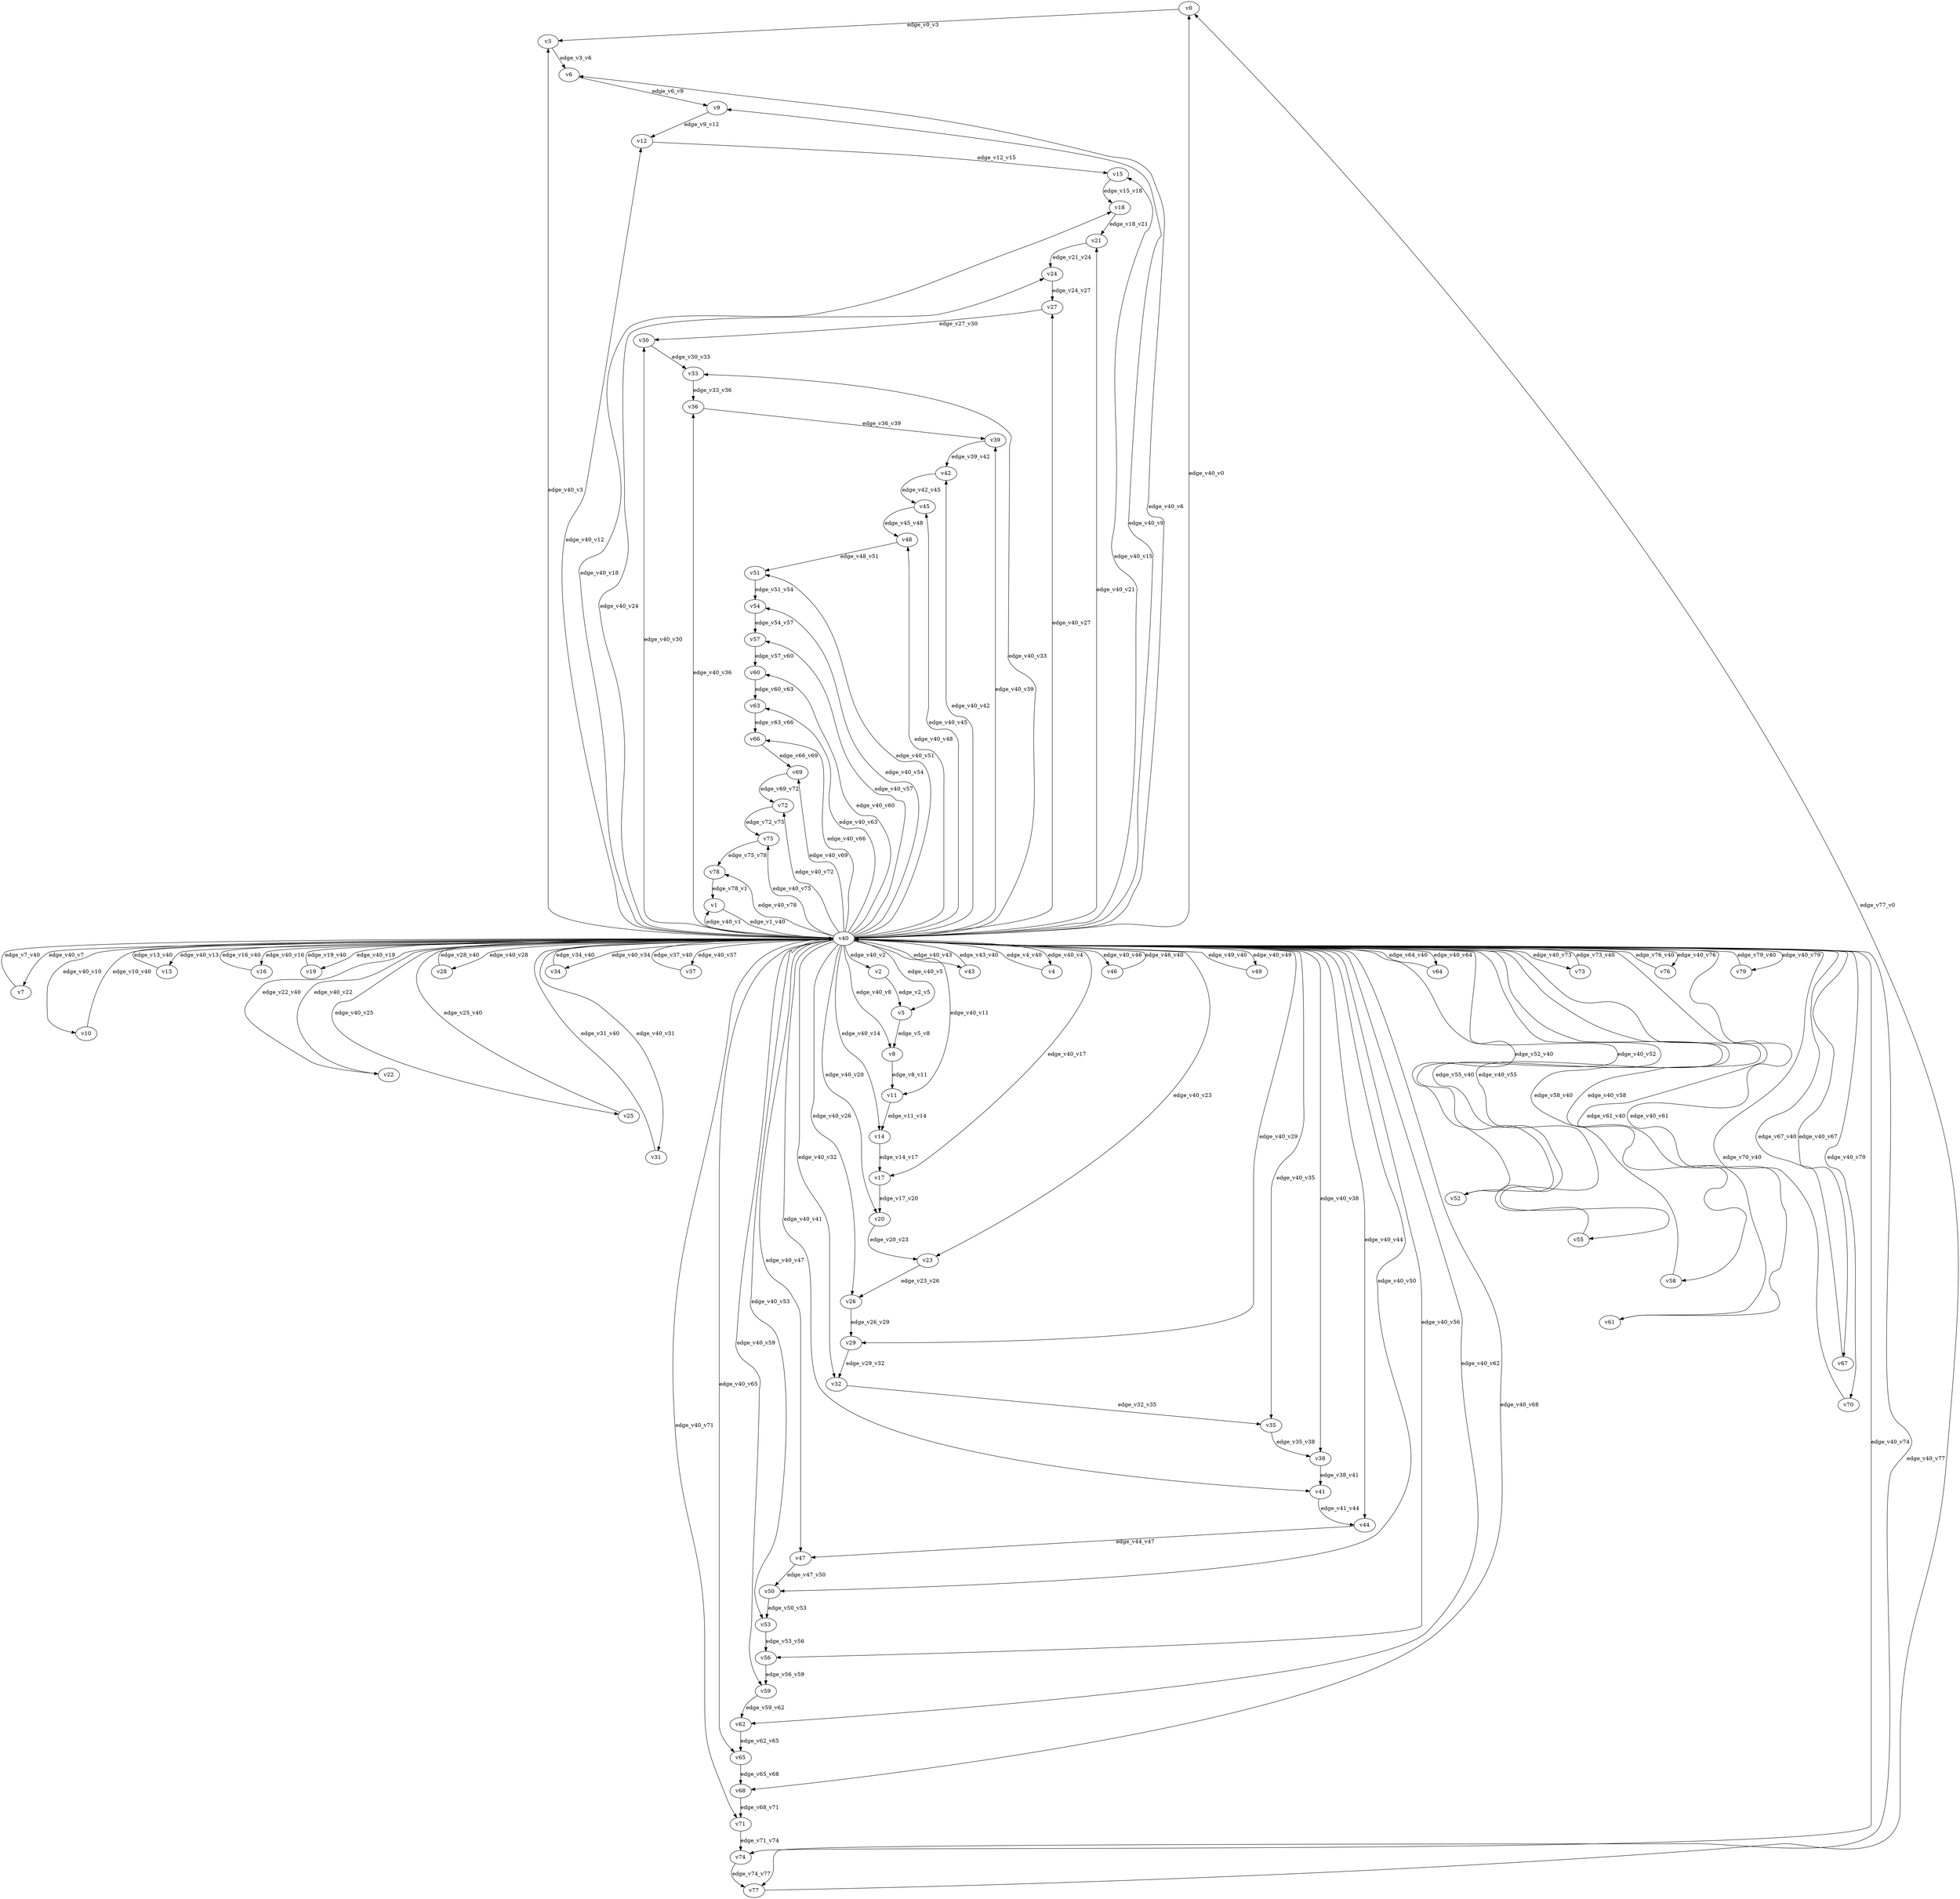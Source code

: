 digraph test107 {
    // Discounted game test case
    // Vertex properties: name [player=X]
    // Edge properties: [weight=Y, discount=Z]

    v0 [name="v0", player=0];
    v1 [name="v1", player=1];
    v2 [name="v2", player=0];
    v3 [name="v3", player=1];
    v4 [name="v4", player=0];
    v5 [name="v5", player=1];
    v6 [name="v6", player=0];
    v7 [name="v7", player=1];
    v8 [name="v8", player=0];
    v9 [name="v9", player=1];
    v10 [name="v10", player=0];
    v11 [name="v11", player=1];
    v12 [name="v12", player=0];
    v13 [name="v13", player=1];
    v14 [name="v14", player=0];
    v15 [name="v15", player=1];
    v16 [name="v16", player=0];
    v17 [name="v17", player=1];
    v18 [name="v18", player=0];
    v19 [name="v19", player=1];
    v20 [name="v20", player=0];
    v21 [name="v21", player=1];
    v22 [name="v22", player=0];
    v23 [name="v23", player=1];
    v24 [name="v24", player=0];
    v25 [name="v25", player=1];
    v26 [name="v26", player=0];
    v27 [name="v27", player=1];
    v28 [name="v28", player=0];
    v29 [name="v29", player=1];
    v30 [name="v30", player=0];
    v31 [name="v31", player=1];
    v32 [name="v32", player=0];
    v33 [name="v33", player=1];
    v34 [name="v34", player=0];
    v35 [name="v35", player=1];
    v36 [name="v36", player=0];
    v37 [name="v37", player=1];
    v38 [name="v38", player=0];
    v39 [name="v39", player=1];
    v40 [name="v40", player=0];
    v41 [name="v41", player=1];
    v42 [name="v42", player=0];
    v43 [name="v43", player=1];
    v44 [name="v44", player=0];
    v45 [name="v45", player=1];
    v46 [name="v46", player=0];
    v47 [name="v47", player=1];
    v48 [name="v48", player=0];
    v49 [name="v49", player=1];
    v50 [name="v50", player=0];
    v51 [name="v51", player=1];
    v52 [name="v52", player=0];
    v53 [name="v53", player=1];
    v54 [name="v54", player=0];
    v55 [name="v55", player=1];
    v56 [name="v56", player=0];
    v57 [name="v57", player=1];
    v58 [name="v58", player=0];
    v59 [name="v59", player=1];
    v60 [name="v60", player=0];
    v61 [name="v61", player=1];
    v62 [name="v62", player=0];
    v63 [name="v63", player=1];
    v64 [name="v64", player=0];
    v65 [name="v65", player=1];
    v66 [name="v66", player=0];
    v67 [name="v67", player=1];
    v68 [name="v68", player=0];
    v69 [name="v69", player=1];
    v70 [name="v70", player=0];
    v71 [name="v71", player=1];
    v72 [name="v72", player=0];
    v73 [name="v73", player=1];
    v74 [name="v74", player=0];
    v75 [name="v75", player=1];
    v76 [name="v76", player=0];
    v77 [name="v77", player=1];
    v78 [name="v78", player=0];
    v79 [name="v79", player=1];

    v40 -> v0 [label="edge_v40_v0", weight=3.19, discount=0.163];
    v40 -> v1 [label="edge_v40_v1", weight=-0.13, discount=0.163];
    v1 -> v40 [label="edge_v1_v40", weight=-1.75, discount=0.163];
    v40 -> v2 [label="edge_v40_v2", weight=2.72, discount=0.163];
    v40 -> v3 [label="edge_v40_v3", weight=7.39, discount=0.163];
    v40 -> v4 [label="edge_v40_v4", weight=7.67, discount=0.163];
    v4 -> v40 [label="edge_v4_v40", weight=5.40, discount=0.163];
    v40 -> v5 [label="edge_v40_v5", weight=-3.72, discount=0.163];
    v40 -> v6 [label="edge_v40_v6", weight=-5.34, discount=0.163];
    v40 -> v7 [label="edge_v40_v7", weight=-4.22, discount=0.163];
    v7 -> v40 [label="edge_v7_v40", weight=-3.13, discount=0.163];
    v40 -> v8 [label="edge_v40_v8", weight=1.96, discount=0.163];
    v40 -> v9 [label="edge_v40_v9", weight=-1.95, discount=0.163];
    v40 -> v10 [label="edge_v40_v10", weight=-2.80, discount=0.163];
    v10 -> v40 [label="edge_v10_v40", weight=-3.44, discount=0.163];
    v40 -> v11 [label="edge_v40_v11", weight=0.96, discount=0.163];
    v40 -> v12 [label="edge_v40_v12", weight=0.88, discount=0.163];
    v40 -> v13 [label="edge_v40_v13", weight=5.38, discount=0.163];
    v13 -> v40 [label="edge_v13_v40", weight=2.63, discount=0.163];
    v40 -> v14 [label="edge_v40_v14", weight=7.16, discount=0.163];
    v40 -> v15 [label="edge_v40_v15", weight=-4.96, discount=0.163];
    v40 -> v16 [label="edge_v40_v16", weight=2.72, discount=0.163];
    v16 -> v40 [label="edge_v16_v40", weight=1.88, discount=0.163];
    v40 -> v17 [label="edge_v40_v17", weight=0.99, discount=0.163];
    v40 -> v18 [label="edge_v40_v18", weight=-1.04, discount=0.163];
    v40 -> v19 [label="edge_v40_v19", weight=9.59, discount=0.163];
    v19 -> v40 [label="edge_v19_v40", weight=9.21, discount=0.163];
    v40 -> v20 [label="edge_v40_v20", weight=1.82, discount=0.163];
    v40 -> v21 [label="edge_v40_v21", weight=4.52, discount=0.163];
    v40 -> v22 [label="edge_v40_v22", weight=-3.55, discount=0.163];
    v22 -> v40 [label="edge_v22_v40", weight=-5.16, discount=0.163];
    v40 -> v23 [label="edge_v40_v23", weight=-4.62, discount=0.163];
    v40 -> v24 [label="edge_v40_v24", weight=-0.51, discount=0.163];
    v40 -> v25 [label="edge_v40_v25", weight=-4.65, discount=0.163];
    v25 -> v40 [label="edge_v25_v40", weight=-6.30, discount=0.163];
    v40 -> v26 [label="edge_v40_v26", weight=5.89, discount=0.163];
    v40 -> v27 [label="edge_v40_v27", weight=7.16, discount=0.163];
    v40 -> v28 [label="edge_v40_v28", weight=5.00, discount=0.163];
    v28 -> v40 [label="edge_v28_v40", weight=6.42, discount=0.163];
    v40 -> v29 [label="edge_v40_v29", weight=1.14, discount=0.163];
    v40 -> v30 [label="edge_v40_v30", weight=3.52, discount=0.163];
    v40 -> v31 [label="edge_v40_v31", weight=-2.52, discount=0.163];
    v31 -> v40 [label="edge_v31_v40", weight=-3.34, discount=0.163];
    v40 -> v32 [label="edge_v40_v32", weight=8.56, discount=0.163];
    v40 -> v33 [label="edge_v40_v33", weight=-5.02, discount=0.163];
    v40 -> v34 [label="edge_v40_v34", weight=6.17, discount=0.163];
    v34 -> v40 [label="edge_v34_v40", weight=7.92, discount=0.163];
    v40 -> v35 [label="edge_v40_v35", weight=8.15, discount=0.163];
    v40 -> v36 [label="edge_v40_v36", weight=5.22, discount=0.163];
    v40 -> v37 [label="edge_v40_v37", weight=6.32, discount=0.163];
    v37 -> v40 [label="edge_v37_v40", weight=5.29, discount=0.163];
    v40 -> v38 [label="edge_v40_v38", weight=9.80, discount=0.163];
    v40 -> v39 [label="edge_v40_v39", weight=6.71, discount=0.163];
    v40 -> v41 [label="edge_v40_v41", weight=-0.03, discount=0.163];
    v40 -> v42 [label="edge_v40_v42", weight=3.49, discount=0.163];
    v40 -> v43 [label="edge_v40_v43", weight=9.78, discount=0.163];
    v43 -> v40 [label="edge_v43_v40", weight=7.23, discount=0.163];
    v40 -> v44 [label="edge_v40_v44", weight=2.29, discount=0.163];
    v40 -> v45 [label="edge_v40_v45", weight=4.09, discount=0.163];
    v40 -> v46 [label="edge_v40_v46", weight=2.22, discount=0.163];
    v46 -> v40 [label="edge_v46_v40", weight=2.04, discount=0.163];
    v40 -> v47 [label="edge_v40_v47", weight=6.29, discount=0.163];
    v40 -> v48 [label="edge_v40_v48", weight=7.42, discount=0.163];
    v40 -> v49 [label="edge_v40_v49", weight=1.11, discount=0.163];
    v49 -> v40 [label="edge_v49_v40", weight=-1.61, discount=0.163];
    v40 -> v50 [label="edge_v40_v50", weight=-5.97, discount=0.163];
    v40 -> v51 [label="edge_v40_v51", weight=-4.96, discount=0.163];
    v40 -> v52 [label="edge_v40_v52", weight=-0.84, discount=0.163];
    v52 -> v40 [label="edge_v52_v40", weight=-0.53, discount=0.163];
    v40 -> v53 [label="edge_v40_v53", weight=-2.19, discount=0.163];
    v40 -> v54 [label="edge_v40_v54", weight=-1.92, discount=0.163];
    v40 -> v55 [label="edge_v40_v55", weight=-3.97, discount=0.163];
    v55 -> v40 [label="edge_v55_v40", weight=-1.56, discount=0.163];
    v40 -> v56 [label="edge_v40_v56", weight=1.55, discount=0.163];
    v40 -> v57 [label="edge_v40_v57", weight=-0.64, discount=0.163];
    v40 -> v58 [label="edge_v40_v58", weight=-2.41, discount=0.163];
    v58 -> v40 [label="edge_v58_v40", weight=-1.60, discount=0.163];
    v40 -> v59 [label="edge_v40_v59", weight=-0.01, discount=0.163];
    v40 -> v60 [label="edge_v40_v60", weight=-5.08, discount=0.163];
    v40 -> v61 [label="edge_v40_v61", weight=-4.76, discount=0.163];
    v61 -> v40 [label="edge_v61_v40", weight=-2.16, discount=0.163];
    v40 -> v62 [label="edge_v40_v62", weight=-1.51, discount=0.163];
    v40 -> v63 [label="edge_v40_v63", weight=0.69, discount=0.163];
    v40 -> v64 [label="edge_v40_v64", weight=9.11, discount=0.163];
    v64 -> v40 [label="edge_v64_v40", weight=8.90, discount=0.163];
    v40 -> v65 [label="edge_v40_v65", weight=6.80, discount=0.163];
    v40 -> v66 [label="edge_v40_v66", weight=-0.95, discount=0.163];
    v40 -> v67 [label="edge_v40_v67", weight=-0.02, discount=0.163];
    v67 -> v40 [label="edge_v67_v40", weight=0.95, discount=0.163];
    v40 -> v68 [label="edge_v40_v68", weight=-0.68, discount=0.163];
    v40 -> v69 [label="edge_v40_v69", weight=8.82, discount=0.163];
    v40 -> v70 [label="edge_v40_v70", weight=-4.79, discount=0.163];
    v70 -> v40 [label="edge_v70_v40", weight=-3.65, discount=0.163];
    v40 -> v71 [label="edge_v40_v71", weight=-0.13, discount=0.163];
    v40 -> v72 [label="edge_v40_v72", weight=3.35, discount=0.163];
    v40 -> v73 [label="edge_v40_v73", weight=2.72, discount=0.163];
    v73 -> v40 [label="edge_v73_v40", weight=3.61, discount=0.163];
    v40 -> v74 [label="edge_v40_v74", weight=2.13, discount=0.163];
    v40 -> v75 [label="edge_v40_v75", weight=5.76, discount=0.163];
    v40 -> v76 [label="edge_v40_v76", weight=6.23, discount=0.163];
    v76 -> v40 [label="edge_v76_v40", weight=6.82, discount=0.163];
    v40 -> v77 [label="edge_v40_v77", weight=-5.69, discount=0.163];
    v40 -> v78 [label="edge_v40_v78", weight=3.27, discount=0.163];
    v40 -> v79 [label="edge_v40_v79", weight=2.77, discount=0.163];
    v79 -> v40 [label="edge_v79_v40", weight=3.11, discount=0.163];
    v0 -> v3 [label="edge_v0_v3", weight=2.31, discount=0.163];
    v2 -> v5 [label="edge_v2_v5", weight=4.03, discount=0.163];
    v3 -> v6 [label="edge_v3_v6", weight=2.56, discount=0.163];
    v5 -> v8 [label="edge_v5_v8", weight=1.71, discount=0.163];
    v6 -> v9 [label="edge_v6_v9", weight=-1.58, discount=0.163];
    v8 -> v11 [label="edge_v8_v11", weight=5.82, discount=0.163];
    v9 -> v12 [label="edge_v9_v12", weight=-0.10, discount=0.163];
    v11 -> v14 [label="edge_v11_v14", weight=2.30, discount=0.163];
    v12 -> v15 [label="edge_v12_v15", weight=-1.99, discount=0.163];
    v14 -> v17 [label="edge_v14_v17", weight=6.82, discount=0.163];
    v15 -> v18 [label="edge_v15_v18", weight=-2.08, discount=0.163];
    v17 -> v20 [label="edge_v17_v20", weight=2.55, discount=0.163];
    v18 -> v21 [label="edge_v18_v21", weight=-1.10, discount=0.163];
    v20 -> v23 [label="edge_v20_v23", weight=-2.66, discount=0.163];
    v21 -> v24 [label="edge_v21_v24", weight=3.93, discount=0.163];
    v23 -> v26 [label="edge_v23_v26", weight=-1.17, discount=0.163];
    v24 -> v27 [label="edge_v24_v27", weight=2.63, discount=0.163];
    v26 -> v29 [label="edge_v26_v29", weight=1.10, discount=0.163];
    v27 -> v30 [label="edge_v27_v30", weight=1.39, discount=0.163];
    v29 -> v32 [label="edge_v29_v32", weight=6.45, discount=0.163];
    v30 -> v33 [label="edge_v30_v33", weight=-2.15, discount=0.163];
    v32 -> v35 [label="edge_v32_v35", weight=-2.43, discount=0.163];
    v33 -> v36 [label="edge_v33_v36", weight=4.34, discount=0.163];
    v35 -> v38 [label="edge_v35_v38", weight=0.96, discount=0.163];
    v36 -> v39 [label="edge_v36_v39", weight=-1.55, discount=0.163];
    v38 -> v41 [label="edge_v38_v41", weight=1.42, discount=0.163];
    v39 -> v42 [label="edge_v39_v42", weight=2.20, discount=0.163];
    v41 -> v44 [label="edge_v41_v44", weight=-0.45, discount=0.163];
    v42 -> v45 [label="edge_v42_v45", weight=-1.78, discount=0.163];
    v44 -> v47 [label="edge_v44_v47", weight=-0.19, discount=0.163];
    v45 -> v48 [label="edge_v45_v48", weight=1.22, discount=0.163];
    v47 -> v50 [label="edge_v47_v50", weight=-1.67, discount=0.163];
    v48 -> v51 [label="edge_v48_v51", weight=-0.13, discount=0.163];
    v50 -> v53 [label="edge_v50_v53", weight=1.45, discount=0.163];
    v51 -> v54 [label="edge_v51_v54", weight=6.54, discount=0.163];
    v53 -> v56 [label="edge_v53_v56", weight=4.34, discount=0.163];
    v54 -> v57 [label="edge_v54_v57", weight=3.20, discount=0.163];
    v56 -> v59 [label="edge_v56_v59", weight=6.55, discount=0.163];
    v57 -> v60 [label="edge_v57_v60", weight=2.79, discount=0.163];
    v59 -> v62 [label="edge_v59_v62", weight=2.50, discount=0.163];
    v60 -> v63 [label="edge_v60_v63", weight=2.06, discount=0.163];
    v62 -> v65 [label="edge_v62_v65", weight=6.05, discount=0.163];
    v63 -> v66 [label="edge_v63_v66", weight=4.75, discount=0.163];
    v65 -> v68 [label="edge_v65_v68", weight=4.04, discount=0.163];
    v66 -> v69 [label="edge_v66_v69", weight=-1.08, discount=0.163];
    v68 -> v71 [label="edge_v68_v71", weight=6.77, discount=0.163];
    v69 -> v72 [label="edge_v69_v72", weight=1.64, discount=0.163];
    v71 -> v74 [label="edge_v71_v74", weight=4.85, discount=0.163];
    v72 -> v75 [label="edge_v72_v75", weight=-2.81, discount=0.163];
    v74 -> v77 [label="edge_v74_v77", weight=0.15, discount=0.163];
    v75 -> v78 [label="edge_v75_v78", weight=0.94, discount=0.163];
    v77 -> v0 [label="edge_v77_v0", weight=-1.13, discount=0.163];
    v78 -> v1 [label="edge_v78_v1", weight=6.64, discount=0.163];
}
